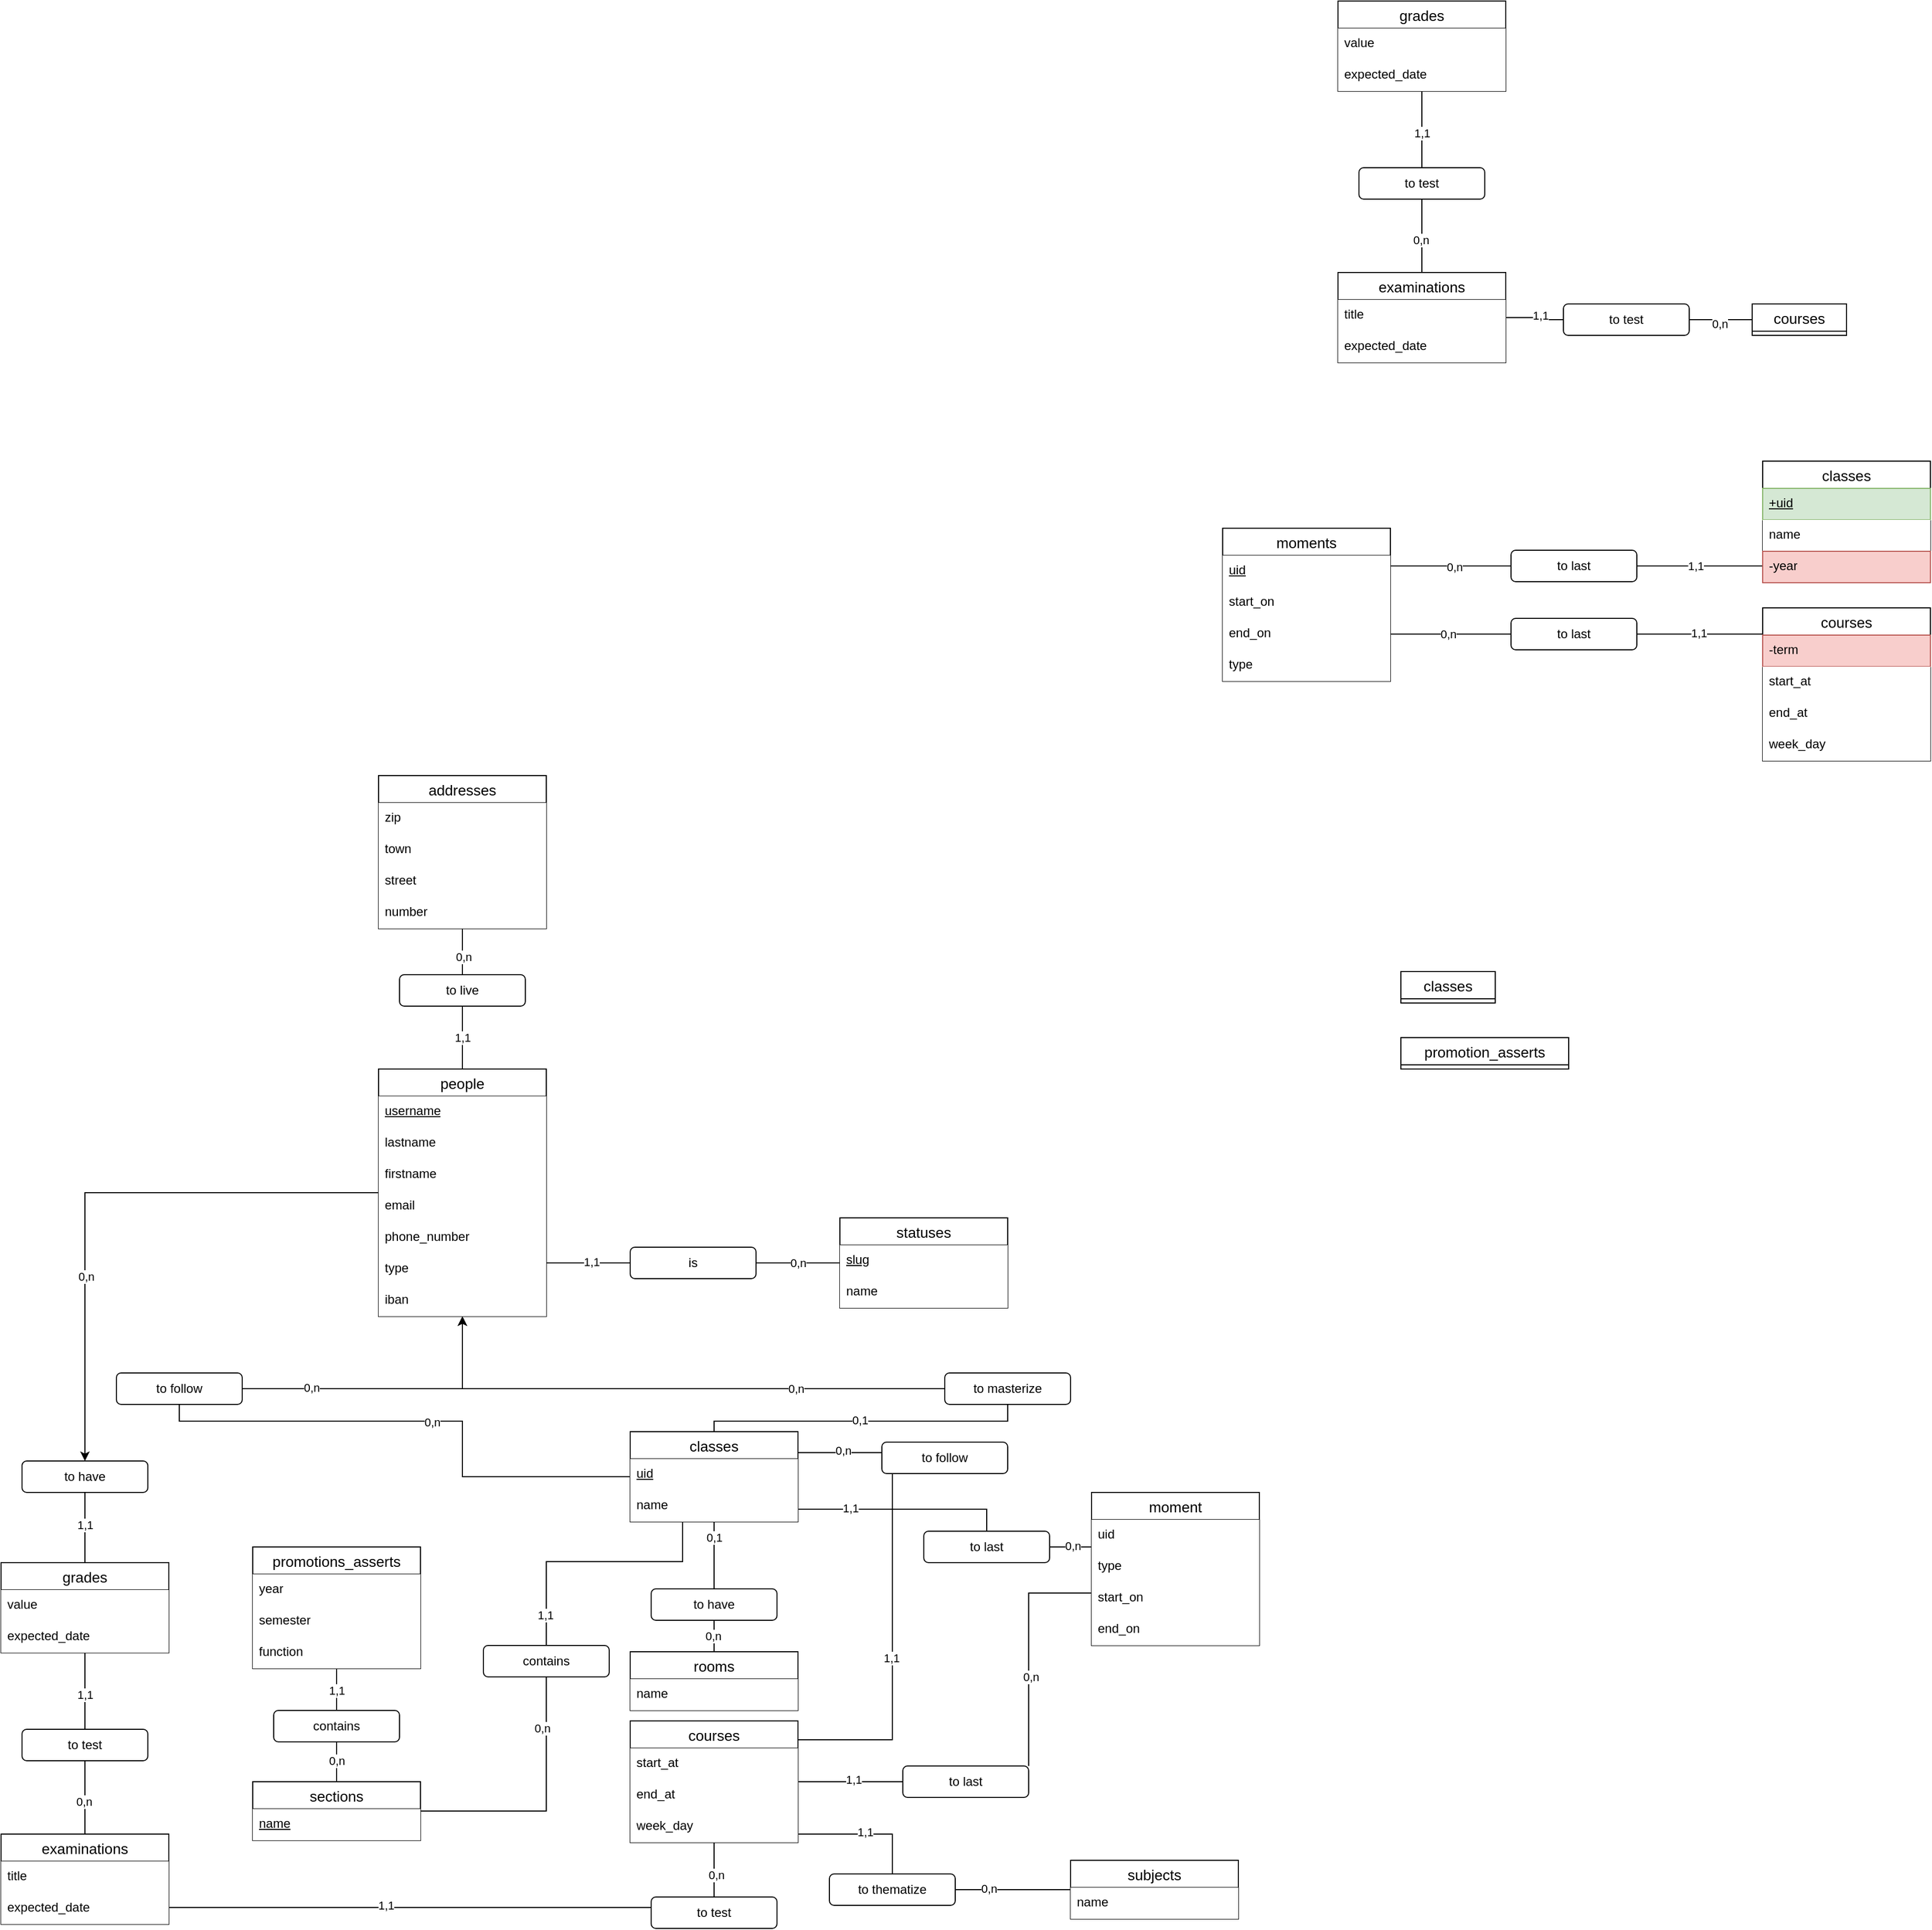 <mxfile version="20.5.3" type="embed"><diagram name="Page-1" id="YjoCUqOJmJAWPVtWp_rb"><mxGraphModel dx="1075" dy="1610" grid="1" gridSize="10" guides="1" tooltips="1" connect="1" arrows="1" fold="1" page="1" pageScale="1" pageWidth="1000" pageHeight="1000" math="0" shadow="0"><root><mxCell id="0"/><mxCell id="1" parent="0"/><mxCell id="5qRxrPsNrbithYH7x9MK-46" style="edgeStyle=orthogonalEdgeStyle;rounded=0;orthogonalLoop=1;jettySize=auto;html=1;endArrow=none;endFill=0;" parent="1" source="04CNbRLkM5EJVx110FWp-2" target="04CNbRLkM5EJVx110FWp-24" edge="1"><mxGeometry relative="1" as="geometry"/></mxCell><mxCell id="5qRxrPsNrbithYH7x9MK-58" value="1,1" style="edgeLabel;html=1;align=center;verticalAlign=middle;resizable=0;points=[];" parent="5qRxrPsNrbithYH7x9MK-46" vertex="1" connectable="0"><mxGeometry x="0.019" relative="1" as="geometry"><mxPoint as="offset"/></mxGeometry></mxCell><mxCell id="oQ8XawYt_i0SIQOXS1K6-8" style="edgeStyle=orthogonalEdgeStyle;rounded=0;orthogonalLoop=1;jettySize=auto;html=1;" parent="1" source="04CNbRLkM5EJVx110FWp-2" target="5qRxrPsNrbithYH7x9MK-102" edge="1"><mxGeometry relative="1" as="geometry"/></mxCell><mxCell id="oQ8XawYt_i0SIQOXS1K6-9" value="0,n" style="edgeLabel;html=1;align=center;verticalAlign=middle;resizable=0;points=[];" parent="oQ8XawYt_i0SIQOXS1K6-8" vertex="1" connectable="0"><mxGeometry x="0.344" y="1" relative="1" as="geometry"><mxPoint as="offset"/></mxGeometry></mxCell><mxCell id="04CNbRLkM5EJVx110FWp-2" value="people" style="swimlane;fontStyle=0;childLayout=stackLayout;horizontal=1;startSize=26;horizontalStack=0;resizeParent=1;resizeParentMax=0;resizeLast=0;collapsible=1;marginBottom=0;align=center;fontSize=14;" parent="1" vertex="1"><mxGeometry x="390" y="170" width="160" height="236" as="geometry"/></mxCell><mxCell id="04CNbRLkM5EJVx110FWp-5" value="username" style="text;strokeColor=none;fillColor=default;spacingLeft=4;spacingRight=4;overflow=hidden;rotatable=0;points=[[0,0.5],[1,0.5]];portConstraint=eastwest;fontSize=12;whiteSpace=wrap;html=1;fontStyle=4" parent="04CNbRLkM5EJVx110FWp-2" vertex="1"><mxGeometry y="26" width="160" height="30" as="geometry"/></mxCell><mxCell id="04CNbRLkM5EJVx110FWp-3" value="lastname" style="text;strokeColor=none;fillColor=default;spacingLeft=4;spacingRight=4;overflow=hidden;rotatable=0;points=[[0,0.5],[1,0.5]];portConstraint=eastwest;fontSize=12;whiteSpace=wrap;html=1;" parent="04CNbRLkM5EJVx110FWp-2" vertex="1"><mxGeometry y="56" width="160" height="30" as="geometry"/></mxCell><mxCell id="04CNbRLkM5EJVx110FWp-4" value="firstname" style="text;strokeColor=none;fillColor=default;spacingLeft=4;spacingRight=4;overflow=hidden;rotatable=0;points=[[0,0.5],[1,0.5]];portConstraint=eastwest;fontSize=12;whiteSpace=wrap;html=1;" parent="04CNbRLkM5EJVx110FWp-2" vertex="1"><mxGeometry y="86" width="160" height="30" as="geometry"/></mxCell><mxCell id="04CNbRLkM5EJVx110FWp-6" value="email" style="text;strokeColor=none;fillColor=default;spacingLeft=4;spacingRight=4;overflow=hidden;rotatable=0;points=[[0,0.5],[1,0.5]];portConstraint=eastwest;fontSize=12;whiteSpace=wrap;html=1;" parent="04CNbRLkM5EJVx110FWp-2" vertex="1"><mxGeometry y="116" width="160" height="30" as="geometry"/></mxCell><mxCell id="04CNbRLkM5EJVx110FWp-34" value="phone_number" style="text;strokeColor=none;fillColor=default;spacingLeft=4;spacingRight=4;overflow=hidden;rotatable=0;points=[[0,0.5],[1,0.5]];portConstraint=eastwest;fontSize=12;whiteSpace=wrap;html=1;" parent="04CNbRLkM5EJVx110FWp-2" vertex="1"><mxGeometry y="146" width="160" height="30" as="geometry"/></mxCell><mxCell id="oQ8XawYt_i0SIQOXS1K6-29" value="type" style="text;strokeColor=none;fillColor=default;spacingLeft=4;spacingRight=4;overflow=hidden;rotatable=0;points=[[0,0.5],[1,0.5]];portConstraint=eastwest;fontSize=12;whiteSpace=wrap;html=1;" parent="04CNbRLkM5EJVx110FWp-2" vertex="1"><mxGeometry y="176" width="160" height="30" as="geometry"/></mxCell><mxCell id="oQ8XawYt_i0SIQOXS1K6-1" value="iban" style="text;strokeColor=none;fillColor=default;spacingLeft=4;spacingRight=4;overflow=hidden;rotatable=0;points=[[0,0.5],[1,0.5]];portConstraint=eastwest;fontSize=12;whiteSpace=wrap;html=1;" parent="04CNbRLkM5EJVx110FWp-2" vertex="1"><mxGeometry y="206" width="160" height="30" as="geometry"/></mxCell><mxCell id="04CNbRLkM5EJVx110FWp-7" value="addresses" style="swimlane;fontStyle=0;childLayout=stackLayout;horizontal=1;startSize=26;horizontalStack=0;resizeParent=1;resizeParentMax=0;resizeLast=0;collapsible=1;marginBottom=0;align=center;fontSize=14;labelBackgroundColor=none;fillStyle=solid;" parent="1" vertex="1"><mxGeometry x="390" y="-110" width="160" height="146" as="geometry"><mxRectangle x="334" y="128" width="90" height="30" as="alternateBounds"/></mxGeometry></mxCell><mxCell id="04CNbRLkM5EJVx110FWp-9" value="zip" style="text;strokeColor=none;fillColor=default;spacingLeft=4;spacingRight=4;overflow=hidden;rotatable=0;points=[[0,0.5],[1,0.5]];portConstraint=eastwest;fontSize=12;whiteSpace=wrap;html=1;" parent="04CNbRLkM5EJVx110FWp-7" vertex="1"><mxGeometry y="26" width="160" height="30" as="geometry"/></mxCell><mxCell id="04CNbRLkM5EJVx110FWp-8" value="town&lt;span style=&quot;white-space: pre;&quot;&gt;&#9;&lt;/span&gt;&lt;span style=&quot;white-space: pre;&quot;&gt;&#9;&lt;/span&gt;" style="text;strokeColor=none;fillColor=default;spacingLeft=4;spacingRight=4;overflow=hidden;rotatable=0;points=[[0,0.5],[1,0.5]];portConstraint=eastwest;fontSize=12;whiteSpace=wrap;html=1;" parent="04CNbRLkM5EJVx110FWp-7" vertex="1"><mxGeometry y="56" width="160" height="30" as="geometry"/></mxCell><mxCell id="04CNbRLkM5EJVx110FWp-11" value="street" style="text;strokeColor=none;fillColor=default;spacingLeft=4;spacingRight=4;overflow=hidden;rotatable=0;points=[[0,0.5],[1,0.5]];portConstraint=eastwest;fontSize=12;whiteSpace=wrap;html=1;" parent="04CNbRLkM5EJVx110FWp-7" vertex="1"><mxGeometry y="86" width="160" height="30" as="geometry"/></mxCell><mxCell id="04CNbRLkM5EJVx110FWp-10" value="number" style="text;strokeColor=none;fillColor=default;spacingLeft=4;spacingRight=4;overflow=hidden;rotatable=0;points=[[0,0.5],[1,0.5]];portConstraint=eastwest;fontSize=12;whiteSpace=wrap;html=1;" parent="04CNbRLkM5EJVx110FWp-7" vertex="1"><mxGeometry y="116" width="160" height="30" as="geometry"/></mxCell><mxCell id="5qRxrPsNrbithYH7x9MK-47" style="edgeStyle=orthogonalEdgeStyle;rounded=0;orthogonalLoop=1;jettySize=auto;html=1;endArrow=none;endFill=0;" parent="1" source="04CNbRLkM5EJVx110FWp-24" target="04CNbRLkM5EJVx110FWp-7" edge="1"><mxGeometry relative="1" as="geometry"/></mxCell><mxCell id="5qRxrPsNrbithYH7x9MK-60" value="0,n" style="edgeLabel;html=1;align=center;verticalAlign=middle;resizable=0;points=[];" parent="5qRxrPsNrbithYH7x9MK-47" vertex="1" connectable="0"><mxGeometry x="-0.224" y="-1" relative="1" as="geometry"><mxPoint as="offset"/></mxGeometry></mxCell><mxCell id="04CNbRLkM5EJVx110FWp-24" value="to live" style="rounded=1;whiteSpace=wrap;html=1;" parent="1" vertex="1"><mxGeometry x="410" y="80" width="120" height="30" as="geometry"/></mxCell><mxCell id="5qRxrPsNrbithYH7x9MK-48" style="edgeStyle=orthogonalEdgeStyle;rounded=0;orthogonalLoop=1;jettySize=auto;html=1;endArrow=none;endFill=0;" parent="1" edge="1"><mxGeometry relative="1" as="geometry"><mxPoint x="710" y="416" as="sourcePoint"/></mxGeometry></mxCell><mxCell id="5qRxrPsNrbithYH7x9MK-76" value="1,1" style="edgeLabel;html=1;align=center;verticalAlign=middle;resizable=0;points=[];" parent="5qRxrPsNrbithYH7x9MK-48" vertex="1" connectable="0"><mxGeometry x="-0.376" y="1" relative="1" as="geometry"><mxPoint as="offset"/></mxGeometry></mxCell><mxCell id="5qRxrPsNrbithYH7x9MK-56" style="edgeStyle=orthogonalEdgeStyle;rounded=0;orthogonalLoop=1;jettySize=auto;html=1;endArrow=none;endFill=0;" parent="1" source="04CNbRLkM5EJVx110FWp-37" target="5qRxrPsNrbithYH7x9MK-24" edge="1"><mxGeometry relative="1" as="geometry"><Array as="points"><mxPoint x="850" y="536"/><mxPoint x="850" y="536"/></Array></mxGeometry></mxCell><mxCell id="5qRxrPsNrbithYH7x9MK-69" value="0,n" style="edgeLabel;html=1;align=center;verticalAlign=middle;resizable=0;points=[];" parent="5qRxrPsNrbithYH7x9MK-56" vertex="1" connectable="0"><mxGeometry x="0.06" y="2" relative="1" as="geometry"><mxPoint as="offset"/></mxGeometry></mxCell><mxCell id="5qRxrPsNrbithYH7x9MK-73" style="edgeStyle=orthogonalEdgeStyle;rounded=0;orthogonalLoop=1;jettySize=auto;html=1;endArrow=none;endFill=0;" parent="1" source="04CNbRLkM5EJVx110FWp-37" target="5qRxrPsNrbithYH7x9MK-20" edge="1"><mxGeometry relative="1" as="geometry"/></mxCell><mxCell id="5qRxrPsNrbithYH7x9MK-75" value="0,1" style="edgeLabel;html=1;align=center;verticalAlign=middle;resizable=0;points=[];" parent="5qRxrPsNrbithYH7x9MK-73" vertex="1" connectable="0"><mxGeometry x="-0.554" relative="1" as="geometry"><mxPoint as="offset"/></mxGeometry></mxCell><mxCell id="04CNbRLkM5EJVx110FWp-37" value="classes" style="swimlane;fontStyle=0;childLayout=stackLayout;horizontal=1;startSize=26;horizontalStack=0;resizeParent=1;resizeParentMax=0;resizeLast=0;collapsible=1;marginBottom=0;align=center;fontSize=14;" parent="1" vertex="1"><mxGeometry x="630" y="516" width="160" height="86" as="geometry"><mxRectangle x="334" y="128" width="90" height="30" as="alternateBounds"/></mxGeometry></mxCell><mxCell id="oQ8XawYt_i0SIQOXS1K6-6" value="uid" style="text;strokeColor=none;fillColor=default;spacingLeft=4;spacingRight=4;overflow=hidden;rotatable=0;points=[[0,0.5],[1,0.5]];portConstraint=eastwest;fontSize=12;whiteSpace=wrap;html=1;fontStyle=4" parent="04CNbRLkM5EJVx110FWp-37" vertex="1"><mxGeometry y="26" width="160" height="30" as="geometry"/></mxCell><mxCell id="04CNbRLkM5EJVx110FWp-38" value="name" style="text;strokeColor=none;fillColor=default;spacingLeft=4;spacingRight=4;overflow=hidden;rotatable=0;points=[[0,0.5],[1,0.5]];portConstraint=eastwest;fontSize=12;whiteSpace=wrap;html=1;" parent="04CNbRLkM5EJVx110FWp-37" vertex="1"><mxGeometry y="56" width="160" height="30" as="geometry"/></mxCell><mxCell id="5qRxrPsNrbithYH7x9MK-33" style="edgeStyle=orthogonalEdgeStyle;rounded=0;orthogonalLoop=1;jettySize=auto;html=1;endArrow=none;endFill=0;" parent="1" source="04CNbRLkM5EJVx110FWp-41" target="5qRxrPsNrbithYH7x9MK-31" edge="1"><mxGeometry relative="1" as="geometry"/></mxCell><mxCell id="5qRxrPsNrbithYH7x9MK-72" value="0,n" style="edgeLabel;html=1;align=center;verticalAlign=middle;resizable=0;points=[];" parent="5qRxrPsNrbithYH7x9MK-33" vertex="1" connectable="0"><mxGeometry x="0.424" y="-1" relative="1" as="geometry"><mxPoint as="offset"/></mxGeometry></mxCell><mxCell id="04CNbRLkM5EJVx110FWp-41" value="subjects" style="swimlane;fontStyle=0;childLayout=stackLayout;horizontal=1;startSize=26;horizontalStack=0;resizeParent=1;resizeParentMax=0;resizeLast=0;collapsible=1;marginBottom=0;align=center;fontSize=14;" parent="1" vertex="1"><mxGeometry x="1050" y="925" width="160" height="56" as="geometry"><mxRectangle x="334" y="128" width="90" height="30" as="alternateBounds"/></mxGeometry></mxCell><mxCell id="04CNbRLkM5EJVx110FWp-42" value="name" style="text;strokeColor=none;fillColor=default;spacingLeft=4;spacingRight=4;overflow=hidden;rotatable=0;points=[[0,0.5],[1,0.5]];portConstraint=eastwest;fontSize=12;whiteSpace=wrap;html=1;" parent="04CNbRLkM5EJVx110FWp-41" vertex="1"><mxGeometry y="26" width="160" height="30" as="geometry"/></mxCell><mxCell id="5qRxrPsNrbithYH7x9MK-25" style="edgeStyle=orthogonalEdgeStyle;rounded=0;orthogonalLoop=1;jettySize=auto;html=1;entryX=0.5;entryY=1;entryDx=0;entryDy=0;endArrow=none;endFill=0;" parent="1" source="04CNbRLkM5EJVx110FWp-44" target="5qRxrPsNrbithYH7x9MK-24" edge="1"><mxGeometry relative="1" as="geometry"><Array as="points"><mxPoint x="880" y="810"/><mxPoint x="880" y="556"/></Array></mxGeometry></mxCell><mxCell id="5qRxrPsNrbithYH7x9MK-70" value="1,1" style="edgeLabel;html=1;align=center;verticalAlign=middle;resizable=0;points=[];" parent="5qRxrPsNrbithYH7x9MK-25" vertex="1" connectable="0"><mxGeometry x="-0.146" y="1" relative="1" as="geometry"><mxPoint as="offset"/></mxGeometry></mxCell><mxCell id="5qRxrPsNrbithYH7x9MK-57" style="edgeStyle=orthogonalEdgeStyle;rounded=0;orthogonalLoop=1;jettySize=auto;html=1;endArrow=none;endFill=0;" parent="1" source="04CNbRLkM5EJVx110FWp-44" target="5qRxrPsNrbithYH7x9MK-31" edge="1"><mxGeometry relative="1" as="geometry"><Array as="points"><mxPoint x="880" y="900"/></Array></mxGeometry></mxCell><mxCell id="5qRxrPsNrbithYH7x9MK-71" value="1,1" style="edgeLabel;html=1;align=center;verticalAlign=middle;resizable=0;points=[];" parent="5qRxrPsNrbithYH7x9MK-57" vertex="1" connectable="0"><mxGeometry x="-0.006" y="2" relative="1" as="geometry"><mxPoint as="offset"/></mxGeometry></mxCell><mxCell id="5qRxrPsNrbithYH7x9MK-85" style="edgeStyle=orthogonalEdgeStyle;rounded=0;orthogonalLoop=1;jettySize=auto;html=1;endArrow=none;endFill=0;" parent="1" source="04CNbRLkM5EJVx110FWp-44" target="5qRxrPsNrbithYH7x9MK-84" edge="1"><mxGeometry relative="1" as="geometry"><Array as="points"><mxPoint x="710" y="950"/><mxPoint x="710" y="950"/></Array></mxGeometry></mxCell><mxCell id="5qRxrPsNrbithYH7x9MK-87" value="0,n" style="edgeLabel;html=1;align=center;verticalAlign=middle;resizable=0;points=[];" parent="5qRxrPsNrbithYH7x9MK-85" vertex="1" connectable="0"><mxGeometry x="0.067" y="1" relative="1" as="geometry"><mxPoint x="1" y="3" as="offset"/></mxGeometry></mxCell><mxCell id="04CNbRLkM5EJVx110FWp-44" value="courses" style="swimlane;fontStyle=0;childLayout=stackLayout;horizontal=1;startSize=26;horizontalStack=0;resizeParent=1;resizeParentMax=0;resizeLast=0;collapsible=1;marginBottom=0;align=center;fontSize=14;" parent="1" vertex="1"><mxGeometry x="630" y="792" width="160" height="116" as="geometry"><mxRectangle x="334" y="128" width="90" height="30" as="alternateBounds"/></mxGeometry></mxCell><mxCell id="5qRxrPsNrbithYH7x9MK-35" value="start_at" style="text;strokeColor=none;fillColor=default;spacingLeft=4;spacingRight=4;overflow=hidden;rotatable=0;points=[[0,0.5],[1,0.5]];portConstraint=eastwest;fontSize=12;whiteSpace=wrap;html=1;" parent="04CNbRLkM5EJVx110FWp-44" vertex="1"><mxGeometry y="26" width="160" height="30" as="geometry"/></mxCell><mxCell id="5qRxrPsNrbithYH7x9MK-36" value="end_at" style="text;strokeColor=none;fillColor=default;spacingLeft=4;spacingRight=4;overflow=hidden;rotatable=0;points=[[0,0.5],[1,0.5]];portConstraint=eastwest;fontSize=12;whiteSpace=wrap;html=1;" parent="04CNbRLkM5EJVx110FWp-44" vertex="1"><mxGeometry y="56" width="160" height="30" as="geometry"/></mxCell><mxCell id="5qRxrPsNrbithYH7x9MK-37" value="week_day" style="text;strokeColor=none;fillColor=default;spacingLeft=4;spacingRight=4;overflow=hidden;rotatable=0;points=[[0,0.5],[1,0.5]];portConstraint=eastwest;fontSize=12;whiteSpace=wrap;html=1;" parent="04CNbRLkM5EJVx110FWp-44" vertex="1"><mxGeometry y="86" width="160" height="30" as="geometry"/></mxCell><mxCell id="5qRxrPsNrbithYH7x9MK-54" style="edgeStyle=orthogonalEdgeStyle;rounded=0;orthogonalLoop=1;jettySize=auto;html=1;endArrow=none;endFill=0;" parent="1" source="04CNbRLkM5EJVx110FWp-53" target="04CNbRLkM5EJVx110FWp-37" edge="1"><mxGeometry relative="1" as="geometry"><Array as="points"><mxPoint x="990" y="506"/><mxPoint x="710" y="506"/></Array></mxGeometry></mxCell><mxCell id="5qRxrPsNrbithYH7x9MK-68" value="0,1" style="edgeLabel;html=1;align=center;verticalAlign=middle;resizable=0;points=[];" parent="5qRxrPsNrbithYH7x9MK-54" vertex="1" connectable="0"><mxGeometry x="0.029" y="-1" relative="1" as="geometry"><mxPoint as="offset"/></mxGeometry></mxCell><mxCell id="oQ8XawYt_i0SIQOXS1K6-2" style="edgeStyle=orthogonalEdgeStyle;rounded=0;orthogonalLoop=1;jettySize=auto;html=1;" parent="1" source="04CNbRLkM5EJVx110FWp-53" target="04CNbRLkM5EJVx110FWp-2" edge="1"><mxGeometry relative="1" as="geometry"/></mxCell><mxCell id="oQ8XawYt_i0SIQOXS1K6-5" value="0,n" style="edgeLabel;html=1;align=center;verticalAlign=middle;resizable=0;points=[];" parent="oQ8XawYt_i0SIQOXS1K6-2" vertex="1" connectable="0"><mxGeometry x="-0.461" relative="1" as="geometry"><mxPoint as="offset"/></mxGeometry></mxCell><mxCell id="04CNbRLkM5EJVx110FWp-53" value="to masterize" style="rounded=1;whiteSpace=wrap;html=1;" parent="1" vertex="1"><mxGeometry x="930" y="460" width="120" height="30" as="geometry"/></mxCell><mxCell id="5qRxrPsNrbithYH7x9MK-52" style="edgeStyle=orthogonalEdgeStyle;rounded=0;orthogonalLoop=1;jettySize=auto;html=1;endArrow=none;endFill=0;" parent="1" source="5qRxrPsNrbithYH7x9MK-1" target="04CNbRLkM5EJVx110FWp-37" edge="1"><mxGeometry relative="1" as="geometry"><Array as="points"><mxPoint x="200" y="506"/><mxPoint x="470" y="506"/></Array></mxGeometry></mxCell><mxCell id="5qRxrPsNrbithYH7x9MK-63" value="0,n" style="edgeLabel;html=1;align=center;verticalAlign=middle;resizable=0;points=[];" parent="5qRxrPsNrbithYH7x9MK-52" vertex="1" connectable="0"><mxGeometry x="0.028" y="-1" relative="1" as="geometry"><mxPoint as="offset"/></mxGeometry></mxCell><mxCell id="5qRxrPsNrbithYH7x9MK-49" style="edgeStyle=orthogonalEdgeStyle;rounded=0;orthogonalLoop=1;jettySize=auto;html=1;endArrow=none;endFill=0;" parent="1" edge="1"><mxGeometry relative="1" as="geometry"><mxPoint x="710" y="473" as="sourcePoint"/></mxGeometry></mxCell><mxCell id="5qRxrPsNrbithYH7x9MK-77" value="0,n" style="edgeLabel;html=1;align=center;verticalAlign=middle;resizable=0;points=[];" parent="5qRxrPsNrbithYH7x9MK-49" vertex="1" connectable="0"><mxGeometry x="0.551" y="-1" relative="1" as="geometry"><mxPoint as="offset"/></mxGeometry></mxCell><mxCell id="5qRxrPsNrbithYH7x9MK-18" value="rooms" style="swimlane;fontStyle=0;childLayout=stackLayout;horizontal=1;startSize=26;horizontalStack=0;resizeParent=1;resizeParentMax=0;resizeLast=0;collapsible=1;marginBottom=0;align=center;fontSize=14;" parent="1" vertex="1"><mxGeometry x="630" y="726" width="160" height="56" as="geometry"><mxRectangle x="334" y="128" width="90" height="30" as="alternateBounds"/></mxGeometry></mxCell><mxCell id="5qRxrPsNrbithYH7x9MK-19" value="name" style="text;strokeColor=none;fillColor=default;spacingLeft=4;spacingRight=4;overflow=hidden;rotatable=0;points=[[0,0.5],[1,0.5]];portConstraint=eastwest;fontSize=12;whiteSpace=wrap;html=1;" parent="5qRxrPsNrbithYH7x9MK-18" vertex="1"><mxGeometry y="26" width="160" height="30" as="geometry"/></mxCell><mxCell id="5qRxrPsNrbithYH7x9MK-22" style="edgeStyle=orthogonalEdgeStyle;rounded=0;orthogonalLoop=1;jettySize=auto;html=1;endArrow=none;endFill=0;" parent="1" source="5qRxrPsNrbithYH7x9MK-20" target="5qRxrPsNrbithYH7x9MK-18" edge="1"><mxGeometry relative="1" as="geometry"/></mxCell><mxCell id="5qRxrPsNrbithYH7x9MK-74" value="0,n" style="edgeLabel;html=1;align=center;verticalAlign=middle;resizable=0;points=[];" parent="5qRxrPsNrbithYH7x9MK-22" vertex="1" connectable="0"><mxGeometry x="0.391" y="-1" relative="1" as="geometry"><mxPoint as="offset"/></mxGeometry></mxCell><mxCell id="5qRxrPsNrbithYH7x9MK-20" value="to have" style="rounded=1;whiteSpace=wrap;html=1;" parent="1" vertex="1"><mxGeometry x="650" y="666" width="120" height="30" as="geometry"/></mxCell><mxCell id="5qRxrPsNrbithYH7x9MK-24" value="to follow" style="rounded=1;whiteSpace=wrap;html=1;" parent="1" vertex="1"><mxGeometry x="870" y="526" width="120" height="30" as="geometry"/></mxCell><mxCell id="5qRxrPsNrbithYH7x9MK-31" value="to thematize" style="rounded=1;whiteSpace=wrap;html=1;" parent="1" vertex="1"><mxGeometry x="820" y="938" width="120" height="30" as="geometry"/></mxCell><mxCell id="5qRxrPsNrbithYH7x9MK-97" style="edgeStyle=orthogonalEdgeStyle;rounded=0;orthogonalLoop=1;jettySize=auto;html=1;endArrow=none;endFill=0;" parent="1" source="5qRxrPsNrbithYH7x9MK-78" target="5qRxrPsNrbithYH7x9MK-96" edge="1"><mxGeometry relative="1" as="geometry"/></mxCell><mxCell id="5qRxrPsNrbithYH7x9MK-99" value="0,n" style="edgeLabel;html=1;align=center;verticalAlign=middle;resizable=0;points=[];" parent="5qRxrPsNrbithYH7x9MK-97" vertex="1" connectable="0"><mxGeometry x="-0.121" y="1" relative="1" as="geometry"><mxPoint as="offset"/></mxGeometry></mxCell><mxCell id="5qRxrPsNrbithYH7x9MK-78" value="examinations" style="swimlane;fontStyle=0;childLayout=stackLayout;horizontal=1;startSize=26;horizontalStack=0;resizeParent=1;resizeParentMax=0;resizeLast=0;collapsible=1;marginBottom=0;align=center;fontSize=14;" parent="1" vertex="1"><mxGeometry x="30" y="900" width="160" height="86" as="geometry"><mxRectangle x="334" y="128" width="90" height="30" as="alternateBounds"/></mxGeometry></mxCell><mxCell id="5qRxrPsNrbithYH7x9MK-79" value="title" style="text;strokeColor=none;fillColor=default;spacingLeft=4;spacingRight=4;overflow=hidden;rotatable=0;points=[[0,0.5],[1,0.5]];portConstraint=eastwest;fontSize=12;whiteSpace=wrap;html=1;" parent="5qRxrPsNrbithYH7x9MK-78" vertex="1"><mxGeometry y="26" width="160" height="30" as="geometry"/></mxCell><mxCell id="5qRxrPsNrbithYH7x9MK-80" value="expected_date" style="text;strokeColor=none;fillColor=default;spacingLeft=4;spacingRight=4;overflow=hidden;rotatable=0;points=[[0,0.5],[1,0.5]];portConstraint=eastwest;fontSize=12;whiteSpace=wrap;html=1;" parent="5qRxrPsNrbithYH7x9MK-78" vertex="1"><mxGeometry y="56" width="160" height="30" as="geometry"/></mxCell><mxCell id="5qRxrPsNrbithYH7x9MK-86" style="edgeStyle=orthogonalEdgeStyle;rounded=0;orthogonalLoop=1;jettySize=auto;html=1;endArrow=none;endFill=0;" parent="1" source="5qRxrPsNrbithYH7x9MK-84" target="5qRxrPsNrbithYH7x9MK-78" edge="1"><mxGeometry relative="1" as="geometry"><Array as="points"><mxPoint x="290" y="970"/><mxPoint x="290" y="970"/></Array></mxGeometry></mxCell><mxCell id="5qRxrPsNrbithYH7x9MK-88" value="1,1" style="edgeLabel;html=1;align=center;verticalAlign=middle;resizable=0;points=[];" parent="5qRxrPsNrbithYH7x9MK-86" vertex="1" connectable="0"><mxGeometry x="0.135" y="-1" relative="1" as="geometry"><mxPoint x="8" y="-1" as="offset"/></mxGeometry></mxCell><mxCell id="5qRxrPsNrbithYH7x9MK-84" value="to test" style="rounded=1;whiteSpace=wrap;html=1;" parent="1" vertex="1"><mxGeometry x="650" y="960" width="120" height="30" as="geometry"/></mxCell><mxCell id="5qRxrPsNrbithYH7x9MK-89" value="grades" style="swimlane;fontStyle=0;childLayout=stackLayout;horizontal=1;startSize=26;horizontalStack=0;resizeParent=1;resizeParentMax=0;resizeLast=0;collapsible=1;marginBottom=0;align=center;fontSize=14;" parent="1" vertex="1"><mxGeometry x="30" y="641" width="160" height="86" as="geometry"><mxRectangle x="334" y="128" width="90" height="30" as="alternateBounds"/></mxGeometry></mxCell><mxCell id="5qRxrPsNrbithYH7x9MK-90" value="value" style="text;strokeColor=none;fillColor=default;spacingLeft=4;spacingRight=4;overflow=hidden;rotatable=0;points=[[0,0.5],[1,0.5]];portConstraint=eastwest;fontSize=12;whiteSpace=wrap;html=1;" parent="5qRxrPsNrbithYH7x9MK-89" vertex="1"><mxGeometry y="26" width="160" height="30" as="geometry"/></mxCell><mxCell id="5qRxrPsNrbithYH7x9MK-91" value="expected_date" style="text;strokeColor=none;fillColor=default;spacingLeft=4;spacingRight=4;overflow=hidden;rotatable=0;points=[[0,0.5],[1,0.5]];portConstraint=eastwest;fontSize=12;whiteSpace=wrap;html=1;" parent="5qRxrPsNrbithYH7x9MK-89" vertex="1"><mxGeometry y="56" width="160" height="30" as="geometry"/></mxCell><mxCell id="5qRxrPsNrbithYH7x9MK-98" style="edgeStyle=orthogonalEdgeStyle;rounded=0;orthogonalLoop=1;jettySize=auto;html=1;endArrow=none;endFill=0;" parent="1" source="5qRxrPsNrbithYH7x9MK-96" target="5qRxrPsNrbithYH7x9MK-89" edge="1"><mxGeometry relative="1" as="geometry"/></mxCell><mxCell id="5qRxrPsNrbithYH7x9MK-100" value="1,1" style="edgeLabel;html=1;align=center;verticalAlign=middle;resizable=0;points=[];" parent="5qRxrPsNrbithYH7x9MK-98" vertex="1" connectable="0"><mxGeometry x="0.324" y="-2" relative="1" as="geometry"><mxPoint x="-2" y="15" as="offset"/></mxGeometry></mxCell><mxCell id="5qRxrPsNrbithYH7x9MK-96" value="to test" style="rounded=1;whiteSpace=wrap;html=1;" parent="1" vertex="1"><mxGeometry x="50" y="800" width="120" height="30" as="geometry"/></mxCell><mxCell id="5qRxrPsNrbithYH7x9MK-103" style="edgeStyle=orthogonalEdgeStyle;rounded=0;orthogonalLoop=1;jettySize=auto;html=1;endArrow=none;endFill=0;" parent="1" source="5qRxrPsNrbithYH7x9MK-102" target="5qRxrPsNrbithYH7x9MK-89" edge="1"><mxGeometry relative="1" as="geometry"/></mxCell><mxCell id="5qRxrPsNrbithYH7x9MK-106" value="1,1" style="edgeLabel;html=1;align=center;verticalAlign=middle;resizable=0;points=[];" parent="5qRxrPsNrbithYH7x9MK-103" vertex="1" connectable="0"><mxGeometry x="-0.075" relative="1" as="geometry"><mxPoint as="offset"/></mxGeometry></mxCell><mxCell id="5qRxrPsNrbithYH7x9MK-102" value="to have" style="rounded=1;whiteSpace=wrap;html=1;" parent="1" vertex="1"><mxGeometry x="50" y="544" width="120" height="30" as="geometry"/></mxCell><mxCell id="oQ8XawYt_i0SIQOXS1K6-3" style="edgeStyle=orthogonalEdgeStyle;rounded=0;orthogonalLoop=1;jettySize=auto;html=1;" parent="1" source="5qRxrPsNrbithYH7x9MK-1" target="04CNbRLkM5EJVx110FWp-2" edge="1"><mxGeometry relative="1" as="geometry"/></mxCell><mxCell id="oQ8XawYt_i0SIQOXS1K6-4" value="0,n" style="edgeLabel;html=1;align=center;verticalAlign=middle;resizable=0;points=[];" parent="oQ8XawYt_i0SIQOXS1K6-3" vertex="1" connectable="0"><mxGeometry x="-0.53" y="1" relative="1" as="geometry"><mxPoint as="offset"/></mxGeometry></mxCell><mxCell id="5qRxrPsNrbithYH7x9MK-1" value="to follow" style="rounded=1;whiteSpace=wrap;html=1;" parent="1" vertex="1"><mxGeometry x="140" y="460" width="120" height="30" as="geometry"/></mxCell><mxCell id="5qRxrPsNrbithYH7x9MK-208" value="promotions_asserts" style="swimlane;fontStyle=0;childLayout=stackLayout;horizontal=1;startSize=26;horizontalStack=0;resizeParent=1;resizeParentMax=0;resizeLast=0;collapsible=1;marginBottom=0;align=center;fontSize=14;" parent="1" vertex="1"><mxGeometry x="270" y="626" width="160" height="116" as="geometry"><mxRectangle x="334" y="128" width="90" height="30" as="alternateBounds"/></mxGeometry></mxCell><mxCell id="5qRxrPsNrbithYH7x9MK-209" value="year" style="text;strokeColor=none;fillColor=default;spacingLeft=4;spacingRight=4;overflow=hidden;rotatable=0;points=[[0,0.5],[1,0.5]];portConstraint=eastwest;fontSize=12;whiteSpace=wrap;html=1;" parent="5qRxrPsNrbithYH7x9MK-208" vertex="1"><mxGeometry y="26" width="160" height="30" as="geometry"/></mxCell><mxCell id="5qRxrPsNrbithYH7x9MK-210" value="semester" style="text;strokeColor=none;fillColor=default;spacingLeft=4;spacingRight=4;overflow=hidden;rotatable=0;points=[[0,0.5],[1,0.5]];portConstraint=eastwest;fontSize=12;whiteSpace=wrap;html=1;" parent="5qRxrPsNrbithYH7x9MK-208" vertex="1"><mxGeometry y="56" width="160" height="30" as="geometry"/></mxCell><mxCell id="5qRxrPsNrbithYH7x9MK-211" value="function" style="text;strokeColor=none;fillColor=default;spacingLeft=4;spacingRight=4;overflow=hidden;rotatable=0;points=[[0,0.5],[1,0.5]];portConstraint=eastwest;fontSize=12;whiteSpace=wrap;html=1;" parent="5qRxrPsNrbithYH7x9MK-208" vertex="1"><mxGeometry y="86" width="160" height="30" as="geometry"/></mxCell><mxCell id="oQ8XawYt_i0SIQOXS1K6-17" style="edgeStyle=orthogonalEdgeStyle;rounded=0;orthogonalLoop=1;jettySize=auto;html=1;endArrow=none;endFill=0;" parent="1" source="oQ8XawYt_i0SIQOXS1K6-10" target="oQ8XawYt_i0SIQOXS1K6-16" edge="1"><mxGeometry relative="1" as="geometry"><Array as="points"><mxPoint x="1010" y="670"/></Array></mxGeometry></mxCell><mxCell id="oQ8XawYt_i0SIQOXS1K6-24" value="0,n" style="edgeLabel;html=1;align=center;verticalAlign=middle;resizable=0;points=[];" parent="oQ8XawYt_i0SIQOXS1K6-17" vertex="1" connectable="0"><mxGeometry x="0.243" y="2" relative="1" as="geometry"><mxPoint as="offset"/></mxGeometry></mxCell><mxCell id="oQ8XawYt_i0SIQOXS1K6-21" style="edgeStyle=orthogonalEdgeStyle;rounded=0;orthogonalLoop=1;jettySize=auto;html=1;endArrow=none;endFill=0;" parent="1" source="oQ8XawYt_i0SIQOXS1K6-10" target="oQ8XawYt_i0SIQOXS1K6-20" edge="1"><mxGeometry relative="1" as="geometry"><Array as="points"><mxPoint x="1040" y="626"/><mxPoint x="1040" y="626"/></Array></mxGeometry></mxCell><mxCell id="oQ8XawYt_i0SIQOXS1K6-23" value="0,n" style="edgeLabel;html=1;align=center;verticalAlign=middle;resizable=0;points=[];" parent="oQ8XawYt_i0SIQOXS1K6-21" vertex="1" connectable="0"><mxGeometry x="-0.077" y="-1" relative="1" as="geometry"><mxPoint as="offset"/></mxGeometry></mxCell><mxCell id="oQ8XawYt_i0SIQOXS1K6-10" value="moment" style="swimlane;fontStyle=0;childLayout=stackLayout;horizontal=1;startSize=26;horizontalStack=0;resizeParent=1;resizeParentMax=0;resizeLast=0;collapsible=1;marginBottom=0;align=center;fontSize=14;" parent="1" vertex="1"><mxGeometry x="1070" y="574" width="160" height="146" as="geometry"><mxRectangle x="334" y="128" width="90" height="30" as="alternateBounds"/></mxGeometry></mxCell><mxCell id="oQ8XawYt_i0SIQOXS1K6-27" value="uid" style="text;strokeColor=none;fillColor=default;spacingLeft=4;spacingRight=4;overflow=hidden;rotatable=0;points=[[0,0.5],[1,0.5]];portConstraint=eastwest;fontSize=12;whiteSpace=wrap;html=1;" parent="oQ8XawYt_i0SIQOXS1K6-10" vertex="1"><mxGeometry y="26" width="160" height="30" as="geometry"/></mxCell><mxCell id="oQ8XawYt_i0SIQOXS1K6-11" value="type" style="text;strokeColor=none;fillColor=default;spacingLeft=4;spacingRight=4;overflow=hidden;rotatable=0;points=[[0,0.5],[1,0.5]];portConstraint=eastwest;fontSize=12;whiteSpace=wrap;html=1;" parent="oQ8XawYt_i0SIQOXS1K6-10" vertex="1"><mxGeometry y="56" width="160" height="30" as="geometry"/></mxCell><mxCell id="oQ8XawYt_i0SIQOXS1K6-12" value="start_on" style="text;strokeColor=none;fillColor=default;spacingLeft=4;spacingRight=4;overflow=hidden;rotatable=0;points=[[0,0.5],[1,0.5]];portConstraint=eastwest;fontSize=12;whiteSpace=wrap;html=1;" parent="oQ8XawYt_i0SIQOXS1K6-10" vertex="1"><mxGeometry y="86" width="160" height="30" as="geometry"/></mxCell><mxCell id="oQ8XawYt_i0SIQOXS1K6-13" value="end_on" style="text;strokeColor=none;fillColor=default;spacingLeft=4;spacingRight=4;overflow=hidden;rotatable=0;points=[[0,0.5],[1,0.5]];portConstraint=eastwest;fontSize=12;whiteSpace=wrap;html=1;" parent="oQ8XawYt_i0SIQOXS1K6-10" vertex="1"><mxGeometry y="116" width="160" height="30" as="geometry"/></mxCell><mxCell id="oQ8XawYt_i0SIQOXS1K6-18" style="edgeStyle=orthogonalEdgeStyle;rounded=0;orthogonalLoop=1;jettySize=auto;html=1;endArrow=none;endFill=0;" parent="1" source="oQ8XawYt_i0SIQOXS1K6-16" target="04CNbRLkM5EJVx110FWp-44" edge="1"><mxGeometry relative="1" as="geometry"/></mxCell><mxCell id="oQ8XawYt_i0SIQOXS1K6-25" value="1,1" style="edgeLabel;html=1;align=center;verticalAlign=middle;resizable=0;points=[];" parent="oQ8XawYt_i0SIQOXS1K6-18" vertex="1" connectable="0"><mxGeometry x="-0.063" y="-2" relative="1" as="geometry"><mxPoint as="offset"/></mxGeometry></mxCell><mxCell id="oQ8XawYt_i0SIQOXS1K6-16" value="to last" style="rounded=1;whiteSpace=wrap;html=1;" parent="1" vertex="1"><mxGeometry x="890" y="835" width="120" height="30" as="geometry"/></mxCell><mxCell id="oQ8XawYt_i0SIQOXS1K6-22" style="edgeStyle=orthogonalEdgeStyle;rounded=0;orthogonalLoop=1;jettySize=auto;html=1;endArrow=none;endFill=0;" parent="1" source="oQ8XawYt_i0SIQOXS1K6-20" target="04CNbRLkM5EJVx110FWp-37" edge="1"><mxGeometry relative="1" as="geometry"><Array as="points"><mxPoint x="970" y="590"/></Array></mxGeometry></mxCell><mxCell id="oQ8XawYt_i0SIQOXS1K6-26" value="1,1" style="edgeLabel;html=1;align=center;verticalAlign=middle;resizable=0;points=[];" parent="oQ8XawYt_i0SIQOXS1K6-22" vertex="1" connectable="0"><mxGeometry x="-0.094" y="-1" relative="1" as="geometry"><mxPoint x="-60" as="offset"/></mxGeometry></mxCell><mxCell id="oQ8XawYt_i0SIQOXS1K6-20" value="to last" style="rounded=1;whiteSpace=wrap;html=1;" parent="1" vertex="1"><mxGeometry x="910" y="611" width="120" height="30" as="geometry"/></mxCell><mxCell id="CUqo3PzCPlWUUcOIPTnJ-20" style="edgeStyle=orthogonalEdgeStyle;rounded=0;orthogonalLoop=1;jettySize=auto;html=1;endArrow=none;endFill=0;" parent="1" source="CUqo3PzCPlWUUcOIPTnJ-10" target="CUqo3PzCPlWUUcOIPTnJ-18" edge="1"><mxGeometry relative="1" as="geometry"/></mxCell><mxCell id="CUqo3PzCPlWUUcOIPTnJ-22" value="0,n" style="edgeLabel;html=1;align=center;verticalAlign=middle;resizable=0;points=[];" parent="CUqo3PzCPlWUUcOIPTnJ-20" vertex="1" connectable="0"><mxGeometry x="0.206" y="-1" relative="1" as="geometry"><mxPoint x="8" y="1" as="offset"/></mxGeometry></mxCell><mxCell id="CUqo3PzCPlWUUcOIPTnJ-10" value="statuses" style="swimlane;fontStyle=0;childLayout=stackLayout;horizontal=1;startSize=26;horizontalStack=0;resizeParent=1;resizeParentMax=0;resizeLast=0;collapsible=1;marginBottom=0;align=center;fontSize=14;" parent="1" vertex="1"><mxGeometry x="830" y="312" width="160" height="86" as="geometry"/></mxCell><mxCell id="CUqo3PzCPlWUUcOIPTnJ-11" value="slug" style="text;strokeColor=none;fillColor=default;spacingLeft=4;spacingRight=4;overflow=hidden;rotatable=0;points=[[0,0.5],[1,0.5]];portConstraint=eastwest;fontSize=12;whiteSpace=wrap;html=1;fontStyle=4" parent="CUqo3PzCPlWUUcOIPTnJ-10" vertex="1"><mxGeometry y="26" width="160" height="30" as="geometry"/></mxCell><mxCell id="CUqo3PzCPlWUUcOIPTnJ-12" value="name" style="text;strokeColor=none;fillColor=default;spacingLeft=4;spacingRight=4;overflow=hidden;rotatable=0;points=[[0,0.5],[1,0.5]];portConstraint=eastwest;fontSize=12;whiteSpace=wrap;html=1;" parent="CUqo3PzCPlWUUcOIPTnJ-10" vertex="1"><mxGeometry y="56" width="160" height="30" as="geometry"/></mxCell><mxCell id="CUqo3PzCPlWUUcOIPTnJ-21" style="edgeStyle=orthogonalEdgeStyle;rounded=0;orthogonalLoop=1;jettySize=auto;html=1;endArrow=none;endFill=0;" parent="1" source="CUqo3PzCPlWUUcOIPTnJ-18" target="04CNbRLkM5EJVx110FWp-2" edge="1"><mxGeometry relative="1" as="geometry"><Array as="points"><mxPoint x="570" y="355"/><mxPoint x="570" y="355"/></Array></mxGeometry></mxCell><mxCell id="CUqo3PzCPlWUUcOIPTnJ-23" value="1,1" style="edgeLabel;html=1;align=center;verticalAlign=middle;resizable=0;points=[];" parent="CUqo3PzCPlWUUcOIPTnJ-21" vertex="1" connectable="0"><mxGeometry x="-0.068" y="-1" relative="1" as="geometry"><mxPoint as="offset"/></mxGeometry></mxCell><mxCell id="CUqo3PzCPlWUUcOIPTnJ-18" value="is" style="rounded=1;whiteSpace=wrap;html=1;" parent="1" vertex="1"><mxGeometry x="630" y="340" width="120" height="30" as="geometry"/></mxCell><mxCell id="F_m0uPLbKTVz9EueeozN-1" style="edgeStyle=orthogonalEdgeStyle;rounded=0;orthogonalLoop=1;jettySize=auto;html=1;endArrow=none;endFill=0;" parent="1" source="F_m0uPLbKTVz9EueeozN-3" target="F_m0uPLbKTVz9EueeozN-8" edge="1"><mxGeometry relative="1" as="geometry"><Array as="points"><mxPoint x="1680" y="-310"/><mxPoint x="1680" y="-310"/></Array></mxGeometry></mxCell><mxCell id="F_m0uPLbKTVz9EueeozN-2" value="1,1" style="edgeLabel;html=1;align=center;verticalAlign=middle;resizable=0;points=[];" parent="F_m0uPLbKTVz9EueeozN-1" vertex="1" connectable="0"><mxGeometry x="0.206" y="-1" relative="1" as="geometry"><mxPoint x="8" y="1" as="offset"/></mxGeometry></mxCell><mxCell id="F_m0uPLbKTVz9EueeozN-3" value="classes" style="swimlane;fontStyle=0;childLayout=stackLayout;horizontal=1;startSize=26;horizontalStack=0;resizeParent=1;resizeParentMax=0;resizeLast=0;collapsible=1;marginBottom=0;align=center;fontSize=14;" parent="1" vertex="1"><mxGeometry x="1710" y="-410" width="160" height="116" as="geometry"/></mxCell><mxCell id="VF-nsteTjmdvSI3y13fl-3" value="+uid" style="text;strokeColor=#82b366;fillColor=#d5e8d4;spacingLeft=4;spacingRight=4;overflow=hidden;rotatable=0;points=[[0,0.5],[1,0.5]];portConstraint=eastwest;fontSize=12;whiteSpace=wrap;html=1;fontStyle=4" parent="F_m0uPLbKTVz9EueeozN-3" vertex="1"><mxGeometry y="26" width="160" height="30" as="geometry"/></mxCell><mxCell id="F_m0uPLbKTVz9EueeozN-5" value="name" style="text;strokeColor=none;fillColor=default;spacingLeft=4;spacingRight=4;overflow=hidden;rotatable=0;points=[[0,0.5],[1,0.5]];portConstraint=eastwest;fontSize=12;whiteSpace=wrap;html=1;" parent="F_m0uPLbKTVz9EueeozN-3" vertex="1"><mxGeometry y="56" width="160" height="30" as="geometry"/></mxCell><mxCell id="VF-nsteTjmdvSI3y13fl-1" value="-year" style="text;strokeColor=#b85450;fillColor=#f8cecc;spacingLeft=4;spacingRight=4;overflow=hidden;rotatable=0;points=[[0,0.5],[1,0.5]];portConstraint=eastwest;fontSize=12;whiteSpace=wrap;html=1;" parent="F_m0uPLbKTVz9EueeozN-3" vertex="1"><mxGeometry y="86" width="160" height="30" as="geometry"/></mxCell><mxCell id="F_m0uPLbKTVz9EueeozN-6" style="edgeStyle=orthogonalEdgeStyle;rounded=0;orthogonalLoop=1;jettySize=auto;html=1;endArrow=none;endFill=0;" parent="1" source="F_m0uPLbKTVz9EueeozN-8" target="F_m0uPLbKTVz9EueeozN-9" edge="1"><mxGeometry relative="1" as="geometry"><Array as="points"><mxPoint x="1390" y="-310"/><mxPoint x="1390" y="-310"/></Array><mxPoint x="1365" y="-228" as="targetPoint"/></mxGeometry></mxCell><mxCell id="VF-nsteTjmdvSI3y13fl-15" value="0,n" style="edgeLabel;html=1;align=center;verticalAlign=middle;resizable=0;points=[];" parent="F_m0uPLbKTVz9EueeozN-6" vertex="1" connectable="0"><mxGeometry x="-0.048" y="1" relative="1" as="geometry"><mxPoint as="offset"/></mxGeometry></mxCell><mxCell id="F_m0uPLbKTVz9EueeozN-8" value="to last" style="rounded=1;whiteSpace=wrap;html=1;" parent="1" vertex="1"><mxGeometry x="1470" y="-325" width="120" height="30" as="geometry"/></mxCell><mxCell id="VF-nsteTjmdvSI3y13fl-10" style="edgeStyle=orthogonalEdgeStyle;rounded=0;orthogonalLoop=1;jettySize=auto;html=1;endArrow=none;endFill=0;" parent="1" source="F_m0uPLbKTVz9EueeozN-9" target="VF-nsteTjmdvSI3y13fl-9" edge="1"><mxGeometry relative="1" as="geometry"><Array as="points"><mxPoint x="1390" y="-245"/><mxPoint x="1390" y="-245"/></Array></mxGeometry></mxCell><mxCell id="VF-nsteTjmdvSI3y13fl-13" value="0,n" style="edgeLabel;html=1;align=center;verticalAlign=middle;resizable=0;points=[];" parent="VF-nsteTjmdvSI3y13fl-10" vertex="1" connectable="0"><mxGeometry x="0.19" y="-2" relative="1" as="geometry"><mxPoint x="-14" y="-2" as="offset"/></mxGeometry></mxCell><mxCell id="F_m0uPLbKTVz9EueeozN-9" value="moments" style="swimlane;fontStyle=0;childLayout=stackLayout;horizontal=1;startSize=26;horizontalStack=0;resizeParent=1;resizeParentMax=0;resizeLast=0;collapsible=1;marginBottom=0;align=center;fontSize=14;" parent="1" vertex="1"><mxGeometry x="1195" y="-346" width="160" height="146" as="geometry"/></mxCell><mxCell id="F_m0uPLbKTVz9EueeozN-10" value="uid" style="text;strokeColor=none;fillColor=default;spacingLeft=4;spacingRight=4;overflow=hidden;rotatable=0;points=[[0,0.5],[1,0.5]];portConstraint=eastwest;fontSize=12;whiteSpace=wrap;html=1;fontStyle=4" parent="F_m0uPLbKTVz9EueeozN-9" vertex="1"><mxGeometry y="26" width="160" height="30" as="geometry"/></mxCell><mxCell id="F_m0uPLbKTVz9EueeozN-11" value="start_on" style="text;strokeColor=none;fillColor=default;spacingLeft=4;spacingRight=4;overflow=hidden;rotatable=0;points=[[0,0.5],[1,0.5]];portConstraint=eastwest;fontSize=12;whiteSpace=wrap;html=1;" parent="F_m0uPLbKTVz9EueeozN-9" vertex="1"><mxGeometry y="56" width="160" height="30" as="geometry"/></mxCell><mxCell id="F_m0uPLbKTVz9EueeozN-12" value="end_on" style="text;strokeColor=none;fillColor=default;spacingLeft=4;spacingRight=4;overflow=hidden;rotatable=0;points=[[0,0.5],[1,0.5]];portConstraint=eastwest;fontSize=12;whiteSpace=wrap;html=1;" parent="F_m0uPLbKTVz9EueeozN-9" vertex="1"><mxGeometry y="86" width="160" height="30" as="geometry"/></mxCell><mxCell id="F_m0uPLbKTVz9EueeozN-13" value="type" style="text;strokeColor=none;fillColor=default;spacingLeft=4;spacingRight=4;overflow=hidden;rotatable=0;points=[[0,0.5],[1,0.5]];portConstraint=eastwest;fontSize=12;whiteSpace=wrap;html=1;" parent="F_m0uPLbKTVz9EueeozN-9" vertex="1"><mxGeometry y="116" width="160" height="30" as="geometry"/></mxCell><mxCell id="F_m0uPLbKTVz9EueeozN-19" value="classes" style="swimlane;fontStyle=0;childLayout=stackLayout;horizontal=1;startSize=26;horizontalStack=0;resizeParent=1;resizeParentMax=0;resizeLast=0;collapsible=1;marginBottom=0;align=center;fontSize=14;" parent="1" vertex="1" collapsed="1"><mxGeometry x="1365" y="77" width="90" height="30" as="geometry"><mxRectangle x="1645" y="-690" width="160" height="86" as="alternateBounds"/></mxGeometry></mxCell><mxCell id="F_m0uPLbKTVz9EueeozN-20" value="slug" style="text;strokeColor=none;fillColor=default;spacingLeft=4;spacingRight=4;overflow=hidden;rotatable=0;points=[[0,0.5],[1,0.5]];portConstraint=eastwest;fontSize=12;whiteSpace=wrap;html=1;fontStyle=4" parent="F_m0uPLbKTVz9EueeozN-19" vertex="1"><mxGeometry y="26" width="160" height="30" as="geometry"/></mxCell><mxCell id="F_m0uPLbKTVz9EueeozN-21" value="name" style="text;strokeColor=none;fillColor=default;spacingLeft=4;spacingRight=4;overflow=hidden;rotatable=0;points=[[0,0.5],[1,0.5]];portConstraint=eastwest;fontSize=12;whiteSpace=wrap;html=1;" parent="F_m0uPLbKTVz9EueeozN-19" vertex="1"><mxGeometry y="56" width="160" height="30" as="geometry"/></mxCell><mxCell id="F_m0uPLbKTVz9EueeozN-45" style="edgeStyle=orthogonalEdgeStyle;rounded=0;orthogonalLoop=1;jettySize=auto;html=1;endArrow=none;endFill=0;" parent="1" source="F_m0uPLbKTVz9EueeozN-24" target="04CNbRLkM5EJVx110FWp-37" edge="1"><mxGeometry relative="1" as="geometry"><Array as="points"><mxPoint x="550" y="640"/><mxPoint x="680" y="640"/></Array></mxGeometry></mxCell><mxCell id="F_m0uPLbKTVz9EueeozN-49" value="1,1" style="edgeLabel;html=1;align=center;verticalAlign=middle;resizable=0;points=[];" parent="F_m0uPLbKTVz9EueeozN-45" vertex="1" connectable="0"><mxGeometry x="-0.761" y="1" relative="1" as="geometry"><mxPoint as="offset"/></mxGeometry></mxCell><mxCell id="F_m0uPLbKTVz9EueeozN-24" value="contains" style="rounded=1;whiteSpace=wrap;html=1;" parent="1" vertex="1"><mxGeometry x="490" y="720" width="120" height="30" as="geometry"/></mxCell><mxCell id="F_m0uPLbKTVz9EueeozN-37" style="edgeStyle=orthogonalEdgeStyle;rounded=0;orthogonalLoop=1;jettySize=auto;html=1;endArrow=none;endFill=0;" parent="1" source="F_m0uPLbKTVz9EueeozN-25" target="F_m0uPLbKTVz9EueeozN-24" edge="1"><mxGeometry relative="1" as="geometry"/></mxCell><mxCell id="F_m0uPLbKTVz9EueeozN-44" value="0,n" style="edgeLabel;html=1;align=center;verticalAlign=middle;resizable=0;points=[];" parent="F_m0uPLbKTVz9EueeozN-37" vertex="1" connectable="0"><mxGeometry x="0.608" y="2" relative="1" as="geometry"><mxPoint x="-2" as="offset"/></mxGeometry></mxCell><mxCell id="F_m0uPLbKTVz9EueeozN-39" style="edgeStyle=orthogonalEdgeStyle;rounded=0;orthogonalLoop=1;jettySize=auto;html=1;endArrow=none;endFill=0;" parent="1" source="F_m0uPLbKTVz9EueeozN-25" target="F_m0uPLbKTVz9EueeozN-36" edge="1"><mxGeometry relative="1" as="geometry"/></mxCell><mxCell id="F_m0uPLbKTVz9EueeozN-41" value="0,n" style="edgeLabel;html=1;align=center;verticalAlign=middle;resizable=0;points=[];" parent="F_m0uPLbKTVz9EueeozN-39" vertex="1" connectable="0"><mxGeometry x="0.631" relative="1" as="geometry"><mxPoint y="10" as="offset"/></mxGeometry></mxCell><mxCell id="F_m0uPLbKTVz9EueeozN-25" value="sections" style="swimlane;fontStyle=0;childLayout=stackLayout;horizontal=1;startSize=26;horizontalStack=0;resizeParent=1;resizeParentMax=0;resizeLast=0;collapsible=1;marginBottom=0;align=center;fontSize=14;" parent="1" vertex="1"><mxGeometry x="270" y="850" width="160" height="56" as="geometry"/></mxCell><mxCell id="F_m0uPLbKTVz9EueeozN-26" value="name" style="text;strokeColor=none;fillColor=default;spacingLeft=4;spacingRight=4;overflow=hidden;rotatable=0;points=[[0,0.5],[1,0.5]];portConstraint=eastwest;fontSize=12;whiteSpace=wrap;html=1;fontStyle=4" parent="F_m0uPLbKTVz9EueeozN-25" vertex="1"><mxGeometry y="26" width="160" height="30" as="geometry"/></mxCell><mxCell id="F_m0uPLbKTVz9EueeozN-33" value="promotion_asserts" style="swimlane;fontStyle=0;childLayout=stackLayout;horizontal=1;startSize=26;horizontalStack=0;resizeParent=1;resizeParentMax=0;resizeLast=0;collapsible=1;marginBottom=0;align=center;fontSize=14;" parent="1" vertex="1" collapsed="1"><mxGeometry x="1365" y="140" width="160" height="30" as="geometry"><mxRectangle x="1645" y="-580" width="160" height="86" as="alternateBounds"/></mxGeometry></mxCell><mxCell id="F_m0uPLbKTVz9EueeozN-34" value="slug" style="text;strokeColor=none;fillColor=default;spacingLeft=4;spacingRight=4;overflow=hidden;rotatable=0;points=[[0,0.5],[1,0.5]];portConstraint=eastwest;fontSize=12;whiteSpace=wrap;html=1;fontStyle=4" parent="F_m0uPLbKTVz9EueeozN-33" vertex="1"><mxGeometry y="26" width="160" height="30" as="geometry"/></mxCell><mxCell id="F_m0uPLbKTVz9EueeozN-35" value="name" style="text;strokeColor=none;fillColor=default;spacingLeft=4;spacingRight=4;overflow=hidden;rotatable=0;points=[[0,0.5],[1,0.5]];portConstraint=eastwest;fontSize=12;whiteSpace=wrap;html=1;" parent="F_m0uPLbKTVz9EueeozN-33" vertex="1"><mxGeometry y="56" width="160" height="30" as="geometry"/></mxCell><mxCell id="F_m0uPLbKTVz9EueeozN-47" style="edgeStyle=orthogonalEdgeStyle;rounded=0;orthogonalLoop=1;jettySize=auto;html=1;endArrow=none;endFill=0;" parent="1" source="F_m0uPLbKTVz9EueeozN-36" target="5qRxrPsNrbithYH7x9MK-208" edge="1"><mxGeometry relative="1" as="geometry"/></mxCell><mxCell id="F_m0uPLbKTVz9EueeozN-48" value="1,1" style="edgeLabel;html=1;align=center;verticalAlign=middle;resizable=0;points=[];" parent="F_m0uPLbKTVz9EueeozN-47" vertex="1" connectable="0"><mxGeometry x="-0.022" relative="1" as="geometry"><mxPoint as="offset"/></mxGeometry></mxCell><mxCell id="F_m0uPLbKTVz9EueeozN-36" value="contains" style="rounded=1;whiteSpace=wrap;html=1;" parent="1" vertex="1"><mxGeometry x="290" y="782" width="120" height="30" as="geometry"/></mxCell><mxCell id="VF-nsteTjmdvSI3y13fl-4" value="courses" style="swimlane;fontStyle=0;childLayout=stackLayout;horizontal=1;startSize=26;horizontalStack=0;resizeParent=1;resizeParentMax=0;resizeLast=0;collapsible=1;marginBottom=0;align=center;fontSize=14;" parent="1" vertex="1"><mxGeometry x="1710" y="-270" width="160" height="146" as="geometry"><mxRectangle x="334" y="128" width="90" height="30" as="alternateBounds"/></mxGeometry></mxCell><mxCell id="VF-nsteTjmdvSI3y13fl-8" value="-term" style="text;strokeColor=#b85450;fillColor=#f8cecc;spacingLeft=4;spacingRight=4;overflow=hidden;rotatable=0;points=[[0,0.5],[1,0.5]];portConstraint=eastwest;fontSize=12;whiteSpace=wrap;html=1;" parent="VF-nsteTjmdvSI3y13fl-4" vertex="1"><mxGeometry y="26" width="160" height="30" as="geometry"/></mxCell><mxCell id="VF-nsteTjmdvSI3y13fl-5" value="start_at" style="text;strokeColor=none;fillColor=default;spacingLeft=4;spacingRight=4;overflow=hidden;rotatable=0;points=[[0,0.5],[1,0.5]];portConstraint=eastwest;fontSize=12;whiteSpace=wrap;html=1;" parent="VF-nsteTjmdvSI3y13fl-4" vertex="1"><mxGeometry y="56" width="160" height="30" as="geometry"/></mxCell><mxCell id="VF-nsteTjmdvSI3y13fl-6" value="end_at" style="text;strokeColor=none;fillColor=default;spacingLeft=4;spacingRight=4;overflow=hidden;rotatable=0;points=[[0,0.5],[1,0.5]];portConstraint=eastwest;fontSize=12;whiteSpace=wrap;html=1;" parent="VF-nsteTjmdvSI3y13fl-4" vertex="1"><mxGeometry y="86" width="160" height="30" as="geometry"/></mxCell><mxCell id="VF-nsteTjmdvSI3y13fl-7" value="week_day" style="text;strokeColor=none;fillColor=default;spacingLeft=4;spacingRight=4;overflow=hidden;rotatable=0;points=[[0,0.5],[1,0.5]];portConstraint=eastwest;fontSize=12;whiteSpace=wrap;html=1;" parent="VF-nsteTjmdvSI3y13fl-4" vertex="1"><mxGeometry y="116" width="160" height="30" as="geometry"/></mxCell><mxCell id="VF-nsteTjmdvSI3y13fl-12" style="edgeStyle=orthogonalEdgeStyle;rounded=0;orthogonalLoop=1;jettySize=auto;html=1;endArrow=none;endFill=0;" parent="1" source="VF-nsteTjmdvSI3y13fl-9" target="VF-nsteTjmdvSI3y13fl-4" edge="1"><mxGeometry relative="1" as="geometry"><Array as="points"><mxPoint x="1680" y="-245"/><mxPoint x="1680" y="-245"/></Array></mxGeometry></mxCell><mxCell id="VF-nsteTjmdvSI3y13fl-16" value="1,1" style="edgeLabel;html=1;align=center;verticalAlign=middle;resizable=0;points=[];" parent="VF-nsteTjmdvSI3y13fl-12" vertex="1" connectable="0"><mxGeometry x="-0.014" y="1" relative="1" as="geometry"><mxPoint as="offset"/></mxGeometry></mxCell><mxCell id="VF-nsteTjmdvSI3y13fl-9" value="to last" style="rounded=1;whiteSpace=wrap;html=1;" parent="1" vertex="1"><mxGeometry x="1470" y="-260" width="120" height="30" as="geometry"/></mxCell><mxCell id="2" style="edgeStyle=orthogonalEdgeStyle;rounded=0;orthogonalLoop=1;jettySize=auto;html=1;endArrow=none;endFill=0;" edge="1" parent="1" source="4" target="15"><mxGeometry relative="1" as="geometry"><Array as="points"><mxPoint x="1690" y="-545"/><mxPoint x="1690" y="-545"/></Array></mxGeometry></mxCell><mxCell id="3" value="0,n" style="edgeLabel;html=1;align=center;verticalAlign=middle;resizable=0;points=[];" vertex="1" connectable="0" parent="2"><mxGeometry x="0.067" y="1" relative="1" as="geometry"><mxPoint x="1" y="3" as="offset"/></mxGeometry></mxCell><mxCell id="4" value="courses" style="swimlane;fontStyle=0;childLayout=stackLayout;horizontal=1;startSize=26;horizontalStack=0;resizeParent=1;resizeParentMax=0;resizeLast=0;collapsible=1;marginBottom=0;align=center;fontSize=14;" vertex="1" collapsed="1" parent="1"><mxGeometry x="1700" y="-560" width="90" height="30" as="geometry"><mxRectangle x="1595" y="-698" width="160" height="116" as="alternateBounds"/></mxGeometry></mxCell><mxCell id="5" value="start_at" style="text;strokeColor=none;fillColor=default;spacingLeft=4;spacingRight=4;overflow=hidden;rotatable=0;points=[[0,0.5],[1,0.5]];portConstraint=eastwest;fontSize=12;whiteSpace=wrap;html=1;" vertex="1" parent="4"><mxGeometry y="26" width="160" height="30" as="geometry"/></mxCell><mxCell id="6" value="end_at" style="text;strokeColor=none;fillColor=default;spacingLeft=4;spacingRight=4;overflow=hidden;rotatable=0;points=[[0,0.5],[1,0.5]];portConstraint=eastwest;fontSize=12;whiteSpace=wrap;html=1;" vertex="1" parent="4"><mxGeometry y="56" width="160" height="30" as="geometry"/></mxCell><mxCell id="7" value="week_day" style="text;strokeColor=none;fillColor=default;spacingLeft=4;spacingRight=4;overflow=hidden;rotatable=0;points=[[0,0.5],[1,0.5]];portConstraint=eastwest;fontSize=12;whiteSpace=wrap;html=1;" vertex="1" parent="4"><mxGeometry y="86" width="160" height="30" as="geometry"/></mxCell><mxCell id="8" style="edgeStyle=orthogonalEdgeStyle;rounded=0;orthogonalLoop=1;jettySize=auto;html=1;endArrow=none;endFill=0;" edge="1" parent="1" source="10" target="21"><mxGeometry relative="1" as="geometry"/></mxCell><mxCell id="9" value="0,n" style="edgeLabel;html=1;align=center;verticalAlign=middle;resizable=0;points=[];" vertex="1" connectable="0" parent="8"><mxGeometry x="-0.121" y="1" relative="1" as="geometry"><mxPoint as="offset"/></mxGeometry></mxCell><mxCell id="10" value="examinations" style="swimlane;fontStyle=0;childLayout=stackLayout;horizontal=1;startSize=26;horizontalStack=0;resizeParent=1;resizeParentMax=0;resizeLast=0;collapsible=1;marginBottom=0;align=center;fontSize=14;" vertex="1" parent="1"><mxGeometry x="1305" y="-590" width="160" height="86" as="geometry"><mxRectangle x="334" y="128" width="90" height="30" as="alternateBounds"/></mxGeometry></mxCell><mxCell id="11" value="title" style="text;strokeColor=none;fillColor=default;spacingLeft=4;spacingRight=4;overflow=hidden;rotatable=0;points=[[0,0.5],[1,0.5]];portConstraint=eastwest;fontSize=12;whiteSpace=wrap;html=1;" vertex="1" parent="10"><mxGeometry y="26" width="160" height="30" as="geometry"/></mxCell><mxCell id="12" value="expected_date" style="text;strokeColor=none;fillColor=default;spacingLeft=4;spacingRight=4;overflow=hidden;rotatable=0;points=[[0,0.5],[1,0.5]];portConstraint=eastwest;fontSize=12;whiteSpace=wrap;html=1;" vertex="1" parent="10"><mxGeometry y="56" width="160" height="30" as="geometry"/></mxCell><mxCell id="13" style="edgeStyle=orthogonalEdgeStyle;rounded=0;orthogonalLoop=1;jettySize=auto;html=1;endArrow=none;endFill=0;" edge="1" parent="1" source="15" target="10"><mxGeometry relative="1" as="geometry"><Array as="points"><mxPoint x="1500" y="-545"/><mxPoint x="1500" y="-547"/></Array></mxGeometry></mxCell><mxCell id="14" value="1,1" style="edgeLabel;html=1;align=center;verticalAlign=middle;resizable=0;points=[];" vertex="1" connectable="0" parent="13"><mxGeometry x="0.135" y="-1" relative="1" as="geometry"><mxPoint x="8" y="-1" as="offset"/></mxGeometry></mxCell><mxCell id="15" value="to test" style="rounded=1;whiteSpace=wrap;html=1;" vertex="1" parent="1"><mxGeometry x="1520" y="-560" width="120" height="30" as="geometry"/></mxCell><mxCell id="16" value="grades" style="swimlane;fontStyle=0;childLayout=stackLayout;horizontal=1;startSize=26;horizontalStack=0;resizeParent=1;resizeParentMax=0;resizeLast=0;collapsible=1;marginBottom=0;align=center;fontSize=14;" vertex="1" parent="1"><mxGeometry x="1305" y="-849" width="160" height="86" as="geometry"><mxRectangle x="334" y="128" width="90" height="30" as="alternateBounds"/></mxGeometry></mxCell><mxCell id="17" value="value" style="text;strokeColor=none;fillColor=default;spacingLeft=4;spacingRight=4;overflow=hidden;rotatable=0;points=[[0,0.5],[1,0.5]];portConstraint=eastwest;fontSize=12;whiteSpace=wrap;html=1;" vertex="1" parent="16"><mxGeometry y="26" width="160" height="30" as="geometry"/></mxCell><mxCell id="18" value="expected_date" style="text;strokeColor=none;fillColor=default;spacingLeft=4;spacingRight=4;overflow=hidden;rotatable=0;points=[[0,0.5],[1,0.5]];portConstraint=eastwest;fontSize=12;whiteSpace=wrap;html=1;" vertex="1" parent="16"><mxGeometry y="56" width="160" height="30" as="geometry"/></mxCell><mxCell id="19" style="edgeStyle=orthogonalEdgeStyle;rounded=0;orthogonalLoop=1;jettySize=auto;html=1;endArrow=none;endFill=0;" edge="1" parent="1" source="21" target="16"><mxGeometry relative="1" as="geometry"/></mxCell><mxCell id="20" value="1,1" style="edgeLabel;html=1;align=center;verticalAlign=middle;resizable=0;points=[];" vertex="1" connectable="0" parent="19"><mxGeometry x="0.324" y="-2" relative="1" as="geometry"><mxPoint x="-2" y="15" as="offset"/></mxGeometry></mxCell><mxCell id="21" value="to test" style="rounded=1;whiteSpace=wrap;html=1;" vertex="1" parent="1"><mxGeometry x="1325" y="-690" width="120" height="30" as="geometry"/></mxCell></root></mxGraphModel></diagram></mxfile>
